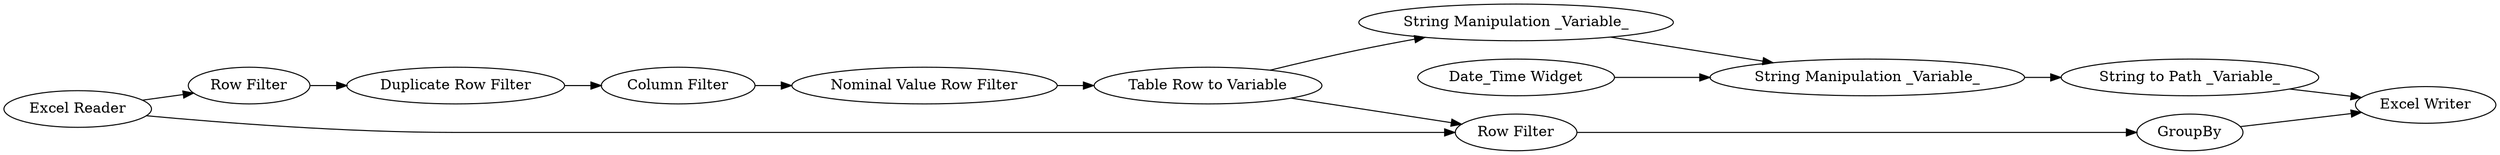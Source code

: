 digraph {
	12 -> 13
	7 -> 8
	8 -> 13
	6 -> 9
	4 -> 5
	1 -> 2
	9 -> 11
	3 -> 4
	5 -> 6
	11 -> 12
	1 -> 7
	2 -> 3
	6 -> 7
	10 -> 11
	5 [label="Nominal Value Row Filter"]
	13 [label="Excel Writer"]
	1 [label="Excel Reader"]
	7 [label="Row Filter"]
	9 [label="String Manipulation _Variable_"]
	11 [label="String Manipulation _Variable_"]
	4 [label="Column Filter"]
	6 [label="Table Row to Variable"]
	8 [label=GroupBy]
	12 [label="String to Path _Variable_"]
	3 [label="Duplicate Row Filter"]
	2 [label="Row Filter"]
	10 [label="Date_Time Widget"]
	rankdir=LR
}
